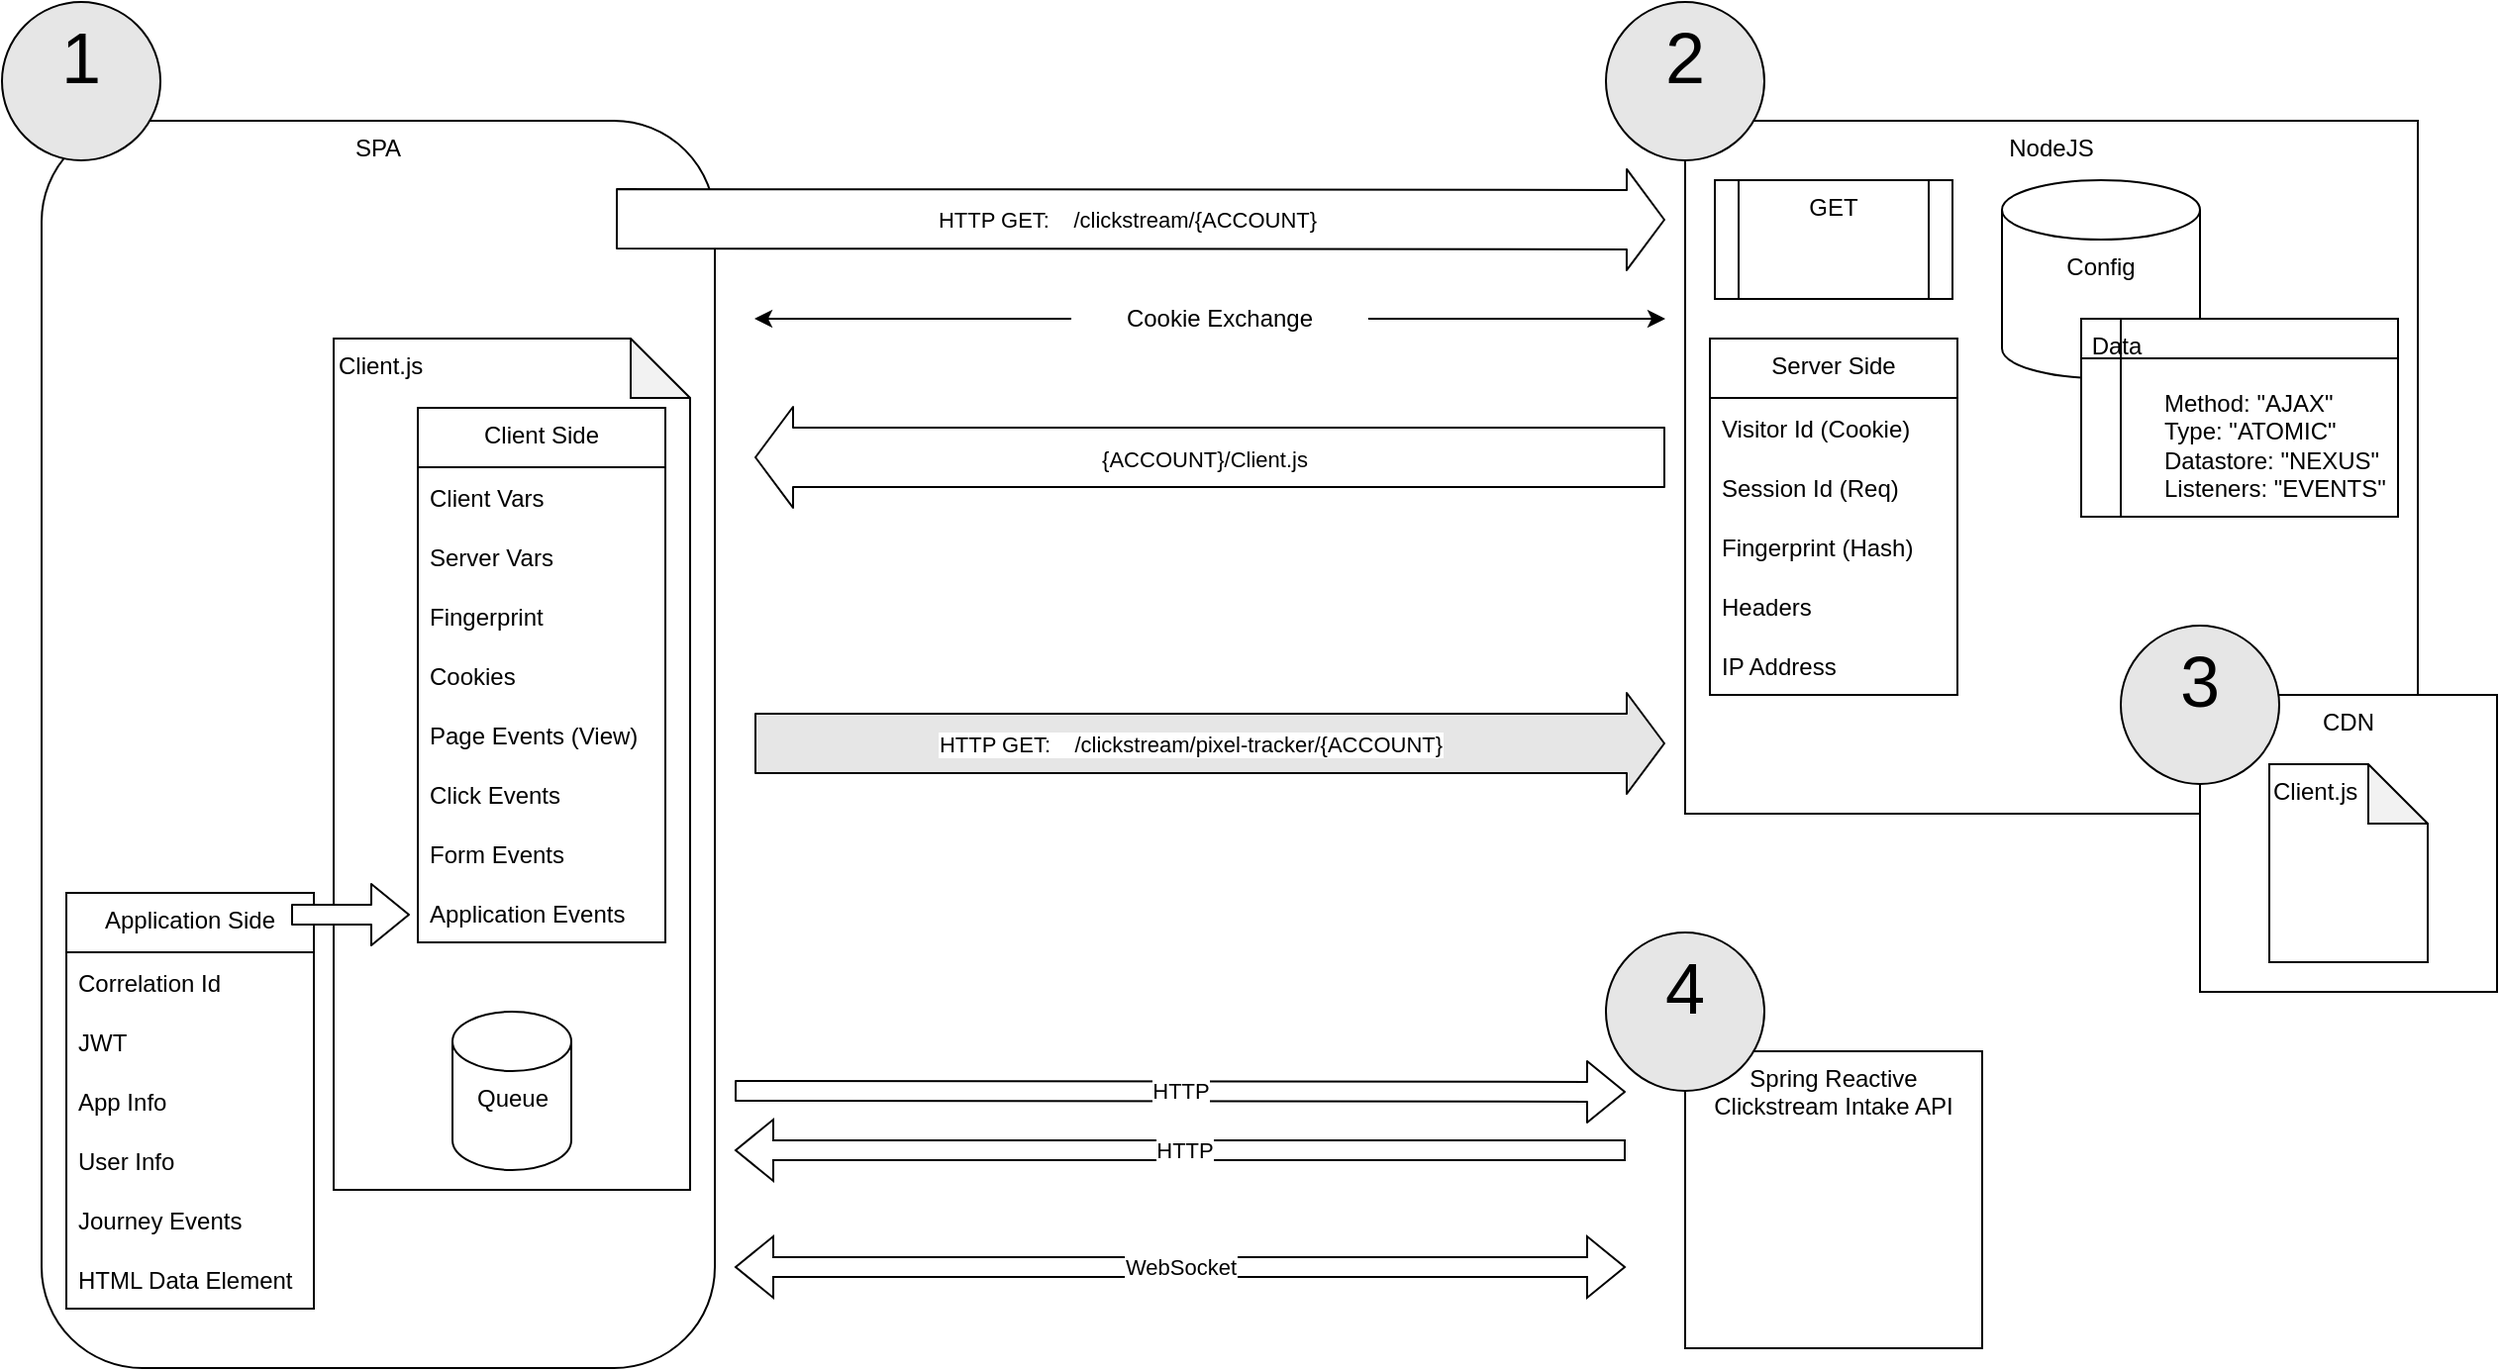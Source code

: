 <mxfile version="17.1.1" type="github">
  <diagram id="eAhy2NpeJ8kPdQk6M6c4" name="Page-1">
    <mxGraphModel dx="1426" dy="769" grid="1" gridSize="10" guides="1" tooltips="1" connect="1" arrows="1" fold="1" page="1" pageScale="1" pageWidth="850" pageHeight="1100" math="0" shadow="0">
      <root>
        <mxCell id="0" />
        <mxCell id="1" parent="0" />
        <mxCell id="rogJ5lGElAQyd50u1B-l-1" value="SPA" style="rounded=1;whiteSpace=wrap;html=1;verticalAlign=top;" parent="1" vertex="1">
          <mxGeometry x="50" y="60" width="340" height="630" as="geometry" />
        </mxCell>
        <mxCell id="rogJ5lGElAQyd50u1B-l-2" value="Client.js" style="shape=note;whiteSpace=wrap;html=1;backgroundOutline=1;darkOpacity=0.05;verticalAlign=top;align=left;" parent="1" vertex="1">
          <mxGeometry x="197.5" y="170" width="180" height="430" as="geometry" />
        </mxCell>
        <mxCell id="rogJ5lGElAQyd50u1B-l-4" value="NodeJS" style="rounded=0;whiteSpace=wrap;html=1;verticalAlign=top;" parent="1" vertex="1">
          <mxGeometry x="880" y="60" width="370" height="350" as="geometry" />
        </mxCell>
        <mxCell id="rogJ5lGElAQyd50u1B-l-9" value="" style="shape=flexArrow;endArrow=classic;html=1;width=30;fillColor=default;" parent="1" edge="1">
          <mxGeometry width="50" height="50" relative="1" as="geometry">
            <mxPoint x="870" y="230" as="sourcePoint" />
            <mxPoint x="410" y="230" as="targetPoint" />
          </mxGeometry>
        </mxCell>
        <mxCell id="QrxTN9-QnMcElhmYxQVi-1" value="{ACCOUNT}/Client.js" style="edgeLabel;html=1;align=center;verticalAlign=middle;resizable=0;points=[];" vertex="1" connectable="0" parent="rogJ5lGElAQyd50u1B-l-9">
          <mxGeometry x="0.013" y="1" relative="1" as="geometry">
            <mxPoint as="offset" />
          </mxGeometry>
        </mxCell>
        <mxCell id="rogJ5lGElAQyd50u1B-l-11" value="CDN" style="rounded=0;whiteSpace=wrap;html=1;verticalAlign=top;" parent="1" vertex="1">
          <mxGeometry x="1140" y="350" width="150" height="150" as="geometry" />
        </mxCell>
        <mxCell id="rogJ5lGElAQyd50u1B-l-12" value="GET" style="shape=process;whiteSpace=wrap;html=1;backgroundOutline=1;verticalAlign=top;" parent="1" vertex="1">
          <mxGeometry x="895" y="90" width="120" height="60" as="geometry" />
        </mxCell>
        <mxCell id="rogJ5lGElAQyd50u1B-l-13" value="" style="endArrow=classic;startArrow=none;html=1;" parent="1" source="rogJ5lGElAQyd50u1B-l-14" edge="1">
          <mxGeometry width="50" height="50" relative="1" as="geometry">
            <mxPoint x="410" y="160" as="sourcePoint" />
            <mxPoint x="870" y="160" as="targetPoint" />
          </mxGeometry>
        </mxCell>
        <mxCell id="rogJ5lGElAQyd50u1B-l-14" value="Cookie Exchange" style="text;html=1;strokeColor=none;fillColor=none;align=center;verticalAlign=middle;whiteSpace=wrap;rounded=0;" parent="1" vertex="1">
          <mxGeometry x="570" y="150" width="150" height="20" as="geometry" />
        </mxCell>
        <mxCell id="rogJ5lGElAQyd50u1B-l-15" value="" style="endArrow=none;startArrow=classic;html=1;" parent="1" target="rogJ5lGElAQyd50u1B-l-14" edge="1">
          <mxGeometry width="50" height="50" relative="1" as="geometry">
            <mxPoint x="410" y="160" as="sourcePoint" />
            <mxPoint x="870" y="160" as="targetPoint" />
          </mxGeometry>
        </mxCell>
        <mxCell id="rogJ5lGElAQyd50u1B-l-17" value="Config" style="shape=cylinder3;whiteSpace=wrap;html=1;boundedLbl=1;backgroundOutline=1;size=15;verticalAlign=top;" parent="1" vertex="1">
          <mxGeometry x="1040" y="90" width="100" height="100" as="geometry" />
        </mxCell>
        <mxCell id="rogJ5lGElAQyd50u1B-l-19" value="Client.js" style="shape=note;whiteSpace=wrap;html=1;backgroundOutline=1;darkOpacity=0.05;verticalAlign=top;align=left;" parent="1" vertex="1">
          <mxGeometry x="1175" y="385" width="80" height="100" as="geometry" />
        </mxCell>
        <mxCell id="rogJ5lGElAQyd50u1B-l-23" value="Spring Reactive &lt;br&gt;Clickstream Intake API" style="rounded=0;whiteSpace=wrap;html=1;verticalAlign=top;" parent="1" vertex="1">
          <mxGeometry x="880" y="530" width="150" height="150" as="geometry" />
        </mxCell>
        <mxCell id="rogJ5lGElAQyd50u1B-l-25" value="Server Side" style="swimlane;fontStyle=0;childLayout=stackLayout;horizontal=1;startSize=30;horizontalStack=0;resizeParent=1;resizeParentMax=0;resizeLast=0;collapsible=1;marginBottom=0;verticalAlign=top;" parent="1" vertex="1">
          <mxGeometry x="892.5" y="170" width="125" height="180" as="geometry">
            <mxRectangle x="692.5" y="190" width="50" height="30" as="alternateBounds" />
          </mxGeometry>
        </mxCell>
        <mxCell id="rogJ5lGElAQyd50u1B-l-26" value="Visitor Id (Cookie)" style="text;strokeColor=none;fillColor=none;align=left;verticalAlign=middle;spacingLeft=4;spacingRight=4;overflow=hidden;points=[[0,0.5],[1,0.5]];portConstraint=eastwest;rotatable=0;" parent="rogJ5lGElAQyd50u1B-l-25" vertex="1">
          <mxGeometry y="30" width="125" height="30" as="geometry" />
        </mxCell>
        <mxCell id="rogJ5lGElAQyd50u1B-l-27" value="Session Id (Req)" style="text;strokeColor=none;fillColor=none;align=left;verticalAlign=middle;spacingLeft=4;spacingRight=4;overflow=hidden;points=[[0,0.5],[1,0.5]];portConstraint=eastwest;rotatable=0;" parent="rogJ5lGElAQyd50u1B-l-25" vertex="1">
          <mxGeometry y="60" width="125" height="30" as="geometry" />
        </mxCell>
        <mxCell id="rogJ5lGElAQyd50u1B-l-28" value="Fingerprint (Hash)" style="text;strokeColor=none;fillColor=none;align=left;verticalAlign=middle;spacingLeft=4;spacingRight=4;overflow=hidden;points=[[0,0.5],[1,0.5]];portConstraint=eastwest;rotatable=0;" parent="rogJ5lGElAQyd50u1B-l-25" vertex="1">
          <mxGeometry y="90" width="125" height="30" as="geometry" />
        </mxCell>
        <mxCell id="rogJ5lGElAQyd50u1B-l-30" value="Headers" style="text;strokeColor=none;fillColor=none;align=left;verticalAlign=middle;spacingLeft=4;spacingRight=4;overflow=hidden;points=[[0,0.5],[1,0.5]];portConstraint=eastwest;rotatable=0;" parent="rogJ5lGElAQyd50u1B-l-25" vertex="1">
          <mxGeometry y="120" width="125" height="30" as="geometry" />
        </mxCell>
        <mxCell id="rogJ5lGElAQyd50u1B-l-31" value="IP Address" style="text;strokeColor=none;fillColor=none;align=left;verticalAlign=middle;spacingLeft=4;spacingRight=4;overflow=hidden;points=[[0,0.5],[1,0.5]];portConstraint=eastwest;rotatable=0;" parent="rogJ5lGElAQyd50u1B-l-25" vertex="1">
          <mxGeometry y="150" width="125" height="30" as="geometry" />
        </mxCell>
        <mxCell id="rogJ5lGElAQyd50u1B-l-32" value="Client Side" style="swimlane;fontStyle=0;childLayout=stackLayout;horizontal=1;startSize=30;horizontalStack=0;resizeParent=1;resizeParentMax=0;resizeLast=0;collapsible=1;marginBottom=0;verticalAlign=top;" parent="1" vertex="1">
          <mxGeometry x="240" y="205" width="125" height="270" as="geometry">
            <mxRectangle x="692.5" y="190" width="50" height="30" as="alternateBounds" />
          </mxGeometry>
        </mxCell>
        <mxCell id="rogJ5lGElAQyd50u1B-l-59" value="Client Vars" style="text;strokeColor=none;fillColor=none;align=left;verticalAlign=middle;spacingLeft=4;spacingRight=4;overflow=hidden;points=[[0,0.5],[1,0.5]];portConstraint=eastwest;rotatable=0;" parent="rogJ5lGElAQyd50u1B-l-32" vertex="1">
          <mxGeometry y="30" width="125" height="30" as="geometry" />
        </mxCell>
        <mxCell id="rogJ5lGElAQyd50u1B-l-48" value="Server Vars" style="text;strokeColor=none;fillColor=none;align=left;verticalAlign=middle;spacingLeft=4;spacingRight=4;overflow=hidden;points=[[0,0.5],[1,0.5]];portConstraint=eastwest;rotatable=0;" parent="rogJ5lGElAQyd50u1B-l-32" vertex="1">
          <mxGeometry y="60" width="125" height="30" as="geometry" />
        </mxCell>
        <mxCell id="rogJ5lGElAQyd50u1B-l-33" value="Fingerprint" style="text;strokeColor=none;fillColor=none;align=left;verticalAlign=middle;spacingLeft=4;spacingRight=4;overflow=hidden;points=[[0,0.5],[1,0.5]];portConstraint=eastwest;rotatable=0;" parent="rogJ5lGElAQyd50u1B-l-32" vertex="1">
          <mxGeometry y="90" width="125" height="30" as="geometry" />
        </mxCell>
        <mxCell id="rogJ5lGElAQyd50u1B-l-34" value="Cookies" style="text;strokeColor=none;fillColor=none;align=left;verticalAlign=middle;spacingLeft=4;spacingRight=4;overflow=hidden;points=[[0,0.5],[1,0.5]];portConstraint=eastwest;rotatable=0;" parent="rogJ5lGElAQyd50u1B-l-32" vertex="1">
          <mxGeometry y="120" width="125" height="30" as="geometry" />
        </mxCell>
        <mxCell id="rogJ5lGElAQyd50u1B-l-35" value="Page Events (View)" style="text;strokeColor=none;fillColor=none;align=left;verticalAlign=middle;spacingLeft=4;spacingRight=4;overflow=hidden;points=[[0,0.5],[1,0.5]];portConstraint=eastwest;rotatable=0;" parent="rogJ5lGElAQyd50u1B-l-32" vertex="1">
          <mxGeometry y="150" width="125" height="30" as="geometry" />
        </mxCell>
        <mxCell id="rogJ5lGElAQyd50u1B-l-36" value="Click Events" style="text;strokeColor=none;fillColor=none;align=left;verticalAlign=middle;spacingLeft=4;spacingRight=4;overflow=hidden;points=[[0,0.5],[1,0.5]];portConstraint=eastwest;rotatable=0;" parent="rogJ5lGElAQyd50u1B-l-32" vertex="1">
          <mxGeometry y="180" width="125" height="30" as="geometry" />
        </mxCell>
        <mxCell id="rogJ5lGElAQyd50u1B-l-37" value="Form Events" style="text;strokeColor=none;fillColor=none;align=left;verticalAlign=middle;spacingLeft=4;spacingRight=4;overflow=hidden;points=[[0,0.5],[1,0.5]];portConstraint=eastwest;rotatable=0;" parent="rogJ5lGElAQyd50u1B-l-32" vertex="1">
          <mxGeometry y="210" width="125" height="30" as="geometry" />
        </mxCell>
        <mxCell id="rogJ5lGElAQyd50u1B-l-58" value="Application Events" style="text;strokeColor=none;fillColor=none;align=left;verticalAlign=middle;spacingLeft=4;spacingRight=4;overflow=hidden;points=[[0,0.5],[1,0.5]];portConstraint=eastwest;rotatable=0;" parent="rogJ5lGElAQyd50u1B-l-32" vertex="1">
          <mxGeometry y="240" width="125" height="30" as="geometry" />
        </mxCell>
        <mxCell id="rogJ5lGElAQyd50u1B-l-38" value="Application Side" style="swimlane;fontStyle=0;childLayout=stackLayout;horizontal=1;startSize=30;horizontalStack=0;resizeParent=1;resizeParentMax=0;resizeLast=0;collapsible=1;marginBottom=0;verticalAlign=top;" parent="1" vertex="1">
          <mxGeometry x="62.5" y="450" width="125" height="210" as="geometry">
            <mxRectangle x="692.5" y="190" width="50" height="30" as="alternateBounds" />
          </mxGeometry>
        </mxCell>
        <mxCell id="rogJ5lGElAQyd50u1B-l-68" value="Correlation Id" style="text;strokeColor=none;fillColor=none;align=left;verticalAlign=middle;spacingLeft=4;spacingRight=4;overflow=hidden;points=[[0,0.5],[1,0.5]];portConstraint=eastwest;rotatable=0;" parent="rogJ5lGElAQyd50u1B-l-38" vertex="1">
          <mxGeometry y="30" width="125" height="30" as="geometry" />
        </mxCell>
        <mxCell id="rogJ5lGElAQyd50u1B-l-47" value="JWT" style="text;strokeColor=none;fillColor=none;align=left;verticalAlign=middle;spacingLeft=4;spacingRight=4;overflow=hidden;points=[[0,0.5],[1,0.5]];portConstraint=eastwest;rotatable=0;" parent="rogJ5lGElAQyd50u1B-l-38" vertex="1">
          <mxGeometry y="60" width="125" height="30" as="geometry" />
        </mxCell>
        <mxCell id="rogJ5lGElAQyd50u1B-l-39" value="App Info" style="text;strokeColor=none;fillColor=none;align=left;verticalAlign=middle;spacingLeft=4;spacingRight=4;overflow=hidden;points=[[0,0.5],[1,0.5]];portConstraint=eastwest;rotatable=0;" parent="rogJ5lGElAQyd50u1B-l-38" vertex="1">
          <mxGeometry y="90" width="125" height="30" as="geometry" />
        </mxCell>
        <mxCell id="rogJ5lGElAQyd50u1B-l-40" value="User Info" style="text;strokeColor=none;fillColor=none;align=left;verticalAlign=middle;spacingLeft=4;spacingRight=4;overflow=hidden;points=[[0,0.5],[1,0.5]];portConstraint=eastwest;rotatable=0;" parent="rogJ5lGElAQyd50u1B-l-38" vertex="1">
          <mxGeometry y="120" width="125" height="30" as="geometry" />
        </mxCell>
        <mxCell id="rogJ5lGElAQyd50u1B-l-41" value="Journey Events" style="text;strokeColor=none;fillColor=none;align=left;verticalAlign=middle;spacingLeft=4;spacingRight=4;overflow=hidden;points=[[0,0.5],[1,0.5]];portConstraint=eastwest;rotatable=0;" parent="rogJ5lGElAQyd50u1B-l-38" vertex="1">
          <mxGeometry y="150" width="125" height="30" as="geometry" />
        </mxCell>
        <mxCell id="rogJ5lGElAQyd50u1B-l-66" value="HTML Data Element" style="text;strokeColor=none;fillColor=none;align=left;verticalAlign=middle;spacingLeft=4;spacingRight=4;overflow=hidden;points=[[0,0.5],[1,0.5]];portConstraint=eastwest;rotatable=0;" parent="rogJ5lGElAQyd50u1B-l-38" vertex="1">
          <mxGeometry y="180" width="125" height="30" as="geometry" />
        </mxCell>
        <mxCell id="rogJ5lGElAQyd50u1B-l-45" value="&lt;span style=&quot;white-space: pre&quot;&gt; &lt;/span&gt;Data&lt;blockquote style=&quot;margin: 0 0 0 40px ; border: none ; padding: 0px&quot;&gt;&lt;br&gt;&lt;/blockquote&gt;&lt;blockquote style=&quot;margin: 0 0 0 40px ; border: none ; padding: 0px&quot;&gt;Method: &quot;AJAX&quot;&lt;/blockquote&gt;&lt;blockquote style=&quot;margin: 0 0 0 40px ; border: none ; padding: 0px&quot;&gt;Type: &quot;ATOMIC&quot;&lt;/blockquote&gt;&lt;blockquote style=&quot;margin: 0 0 0 40px ; border: none ; padding: 0px&quot;&gt;Datastore: &quot;NEXUS&quot;&lt;/blockquote&gt;&lt;blockquote style=&quot;margin: 0 0 0 40px ; border: none ; padding: 0px&quot;&gt;Listeners: &quot;EVENTS&quot;&lt;/blockquote&gt;" style="shape=internalStorage;whiteSpace=wrap;html=1;backgroundOutline=1;verticalAlign=top;align=left;" parent="1" vertex="1">
          <mxGeometry x="1080" y="160" width="160" height="100" as="geometry" />
        </mxCell>
        <mxCell id="rogJ5lGElAQyd50u1B-l-51" value="" style="shape=flexArrow;endArrow=classic;html=1;fillColor=default;" parent="1" edge="1">
          <mxGeometry width="50" height="50" relative="1" as="geometry">
            <mxPoint x="176" y="461" as="sourcePoint" />
            <mxPoint x="236" y="461" as="targetPoint" />
          </mxGeometry>
        </mxCell>
        <mxCell id="rogJ5lGElAQyd50u1B-l-53" value="" style="shape=flexArrow;endArrow=classic;html=1;fillColor=default;" parent="1" edge="1">
          <mxGeometry width="50" height="50" relative="1" as="geometry">
            <mxPoint x="400" y="550" as="sourcePoint" />
            <mxPoint x="850" y="550.5" as="targetPoint" />
          </mxGeometry>
        </mxCell>
        <mxCell id="Lj4Cxs8d8kKV8_LcsweM-2" value="HTTP" style="edgeLabel;html=1;align=center;verticalAlign=middle;resizable=0;points=[];" parent="rogJ5lGElAQyd50u1B-l-53" vertex="1" connectable="0">
          <mxGeometry y="1" relative="1" as="geometry">
            <mxPoint as="offset" />
          </mxGeometry>
        </mxCell>
        <mxCell id="rogJ5lGElAQyd50u1B-l-55" value="Queue" style="shape=cylinder3;whiteSpace=wrap;html=1;boundedLbl=1;backgroundOutline=1;size=15;verticalAlign=top;" parent="1" vertex="1">
          <mxGeometry x="257.5" y="510" width="60" height="80" as="geometry" />
        </mxCell>
        <mxCell id="rogJ5lGElAQyd50u1B-l-60" value="" style="shape=flexArrow;endArrow=classic;html=1;width=30;fillColor=#E6E6E6;" parent="1" edge="1">
          <mxGeometry width="50" height="50" relative="1" as="geometry">
            <mxPoint x="410" y="374.5" as="sourcePoint" />
            <mxPoint x="870" y="374.5" as="targetPoint" />
          </mxGeometry>
        </mxCell>
        <mxCell id="rogJ5lGElAQyd50u1B-l-61" value="HTTP GET:&amp;nbsp; &amp;nbsp; /clickstream/pixel-tracker/{ACCOUNT}" style="edgeLabel;html=1;align=center;verticalAlign=middle;resizable=0;points=[];" parent="rogJ5lGElAQyd50u1B-l-60" vertex="1" connectable="0">
          <mxGeometry x="0.077" y="-2" relative="1" as="geometry">
            <mxPoint x="-28" y="-2" as="offset" />
          </mxGeometry>
        </mxCell>
        <mxCell id="rogJ5lGElAQyd50u1B-l-62" value="" style="shape=flexArrow;endArrow=classic;html=1;width=30;fillColor=default;" parent="1" edge="1">
          <mxGeometry width="50" height="50" relative="1" as="geometry">
            <mxPoint x="340" y="109.5" as="sourcePoint" />
            <mxPoint x="870" y="110" as="targetPoint" />
          </mxGeometry>
        </mxCell>
        <mxCell id="rogJ5lGElAQyd50u1B-l-63" value="HTTP GET:&amp;nbsp; &amp;nbsp; /clickstream/{ACCOUNT}" style="edgeLabel;html=1;align=center;verticalAlign=middle;resizable=0;points=[];" parent="rogJ5lGElAQyd50u1B-l-62" vertex="1" connectable="0">
          <mxGeometry x="0.077" y="-2" relative="1" as="geometry">
            <mxPoint x="-28" y="-2" as="offset" />
          </mxGeometry>
        </mxCell>
        <mxCell id="rogJ5lGElAQyd50u1B-l-69" value="1" style="ellipse;whiteSpace=wrap;html=1;aspect=fixed;fillColor=#E6E6E6;verticalAlign=top;fontSize=36;align=center;" parent="1" vertex="1">
          <mxGeometry x="30" width="80" height="80" as="geometry" />
        </mxCell>
        <mxCell id="rogJ5lGElAQyd50u1B-l-70" value="2" style="ellipse;whiteSpace=wrap;html=1;aspect=fixed;fillColor=#E6E6E6;verticalAlign=top;fontSize=36;" parent="1" vertex="1">
          <mxGeometry x="840" width="80" height="80" as="geometry" />
        </mxCell>
        <mxCell id="rogJ5lGElAQyd50u1B-l-71" value="3" style="ellipse;whiteSpace=wrap;html=1;aspect=fixed;fillColor=#E6E6E6;verticalAlign=top;fontSize=36;" parent="1" vertex="1">
          <mxGeometry x="1100" y="315" width="80" height="80" as="geometry" />
        </mxCell>
        <mxCell id="Lj4Cxs8d8kKV8_LcsweM-1" value="WebSocket" style="shape=flexArrow;endArrow=classic;startArrow=classic;html=1;rounded=0;" parent="1" edge="1">
          <mxGeometry width="100" height="100" relative="1" as="geometry">
            <mxPoint x="400" y="639" as="sourcePoint" />
            <mxPoint x="850" y="639" as="targetPoint" />
          </mxGeometry>
        </mxCell>
        <mxCell id="Lj4Cxs8d8kKV8_LcsweM-3" value="" style="shape=flexArrow;endArrow=classic;html=1;rounded=0;" parent="1" edge="1">
          <mxGeometry width="50" height="50" relative="1" as="geometry">
            <mxPoint x="850" y="580" as="sourcePoint" />
            <mxPoint x="400" y="580" as="targetPoint" />
          </mxGeometry>
        </mxCell>
        <mxCell id="Lj4Cxs8d8kKV8_LcsweM-4" value="HTTP" style="edgeLabel;html=1;align=center;verticalAlign=middle;resizable=0;points=[];" parent="Lj4Cxs8d8kKV8_LcsweM-3" vertex="1" connectable="0">
          <mxGeometry x="-0.009" relative="1" as="geometry">
            <mxPoint as="offset" />
          </mxGeometry>
        </mxCell>
        <mxCell id="Lj4Cxs8d8kKV8_LcsweM-7" value="4" style="ellipse;whiteSpace=wrap;html=1;aspect=fixed;fillColor=#E6E6E6;verticalAlign=top;fontSize=36;" parent="1" vertex="1">
          <mxGeometry x="840" y="470" width="80" height="80" as="geometry" />
        </mxCell>
      </root>
    </mxGraphModel>
  </diagram>
</mxfile>

